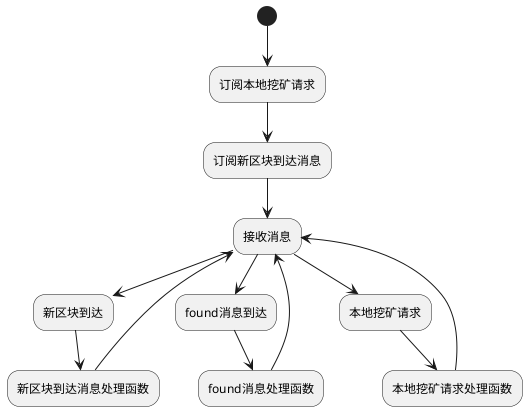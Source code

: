 @startuml
(*) --> 订阅本地挖矿请求
--> 订阅新区块到达消息
--> 接收消息
--> 新区块到达
--> 新区块到达消息处理函数
--> 接收消息
接收消息--> found消息到达
--> found消息处理函数
--> 接收消息
接收消息--> 本地挖矿请求
--> 本地挖矿请求处理函数
--> 接收消息
@enduml